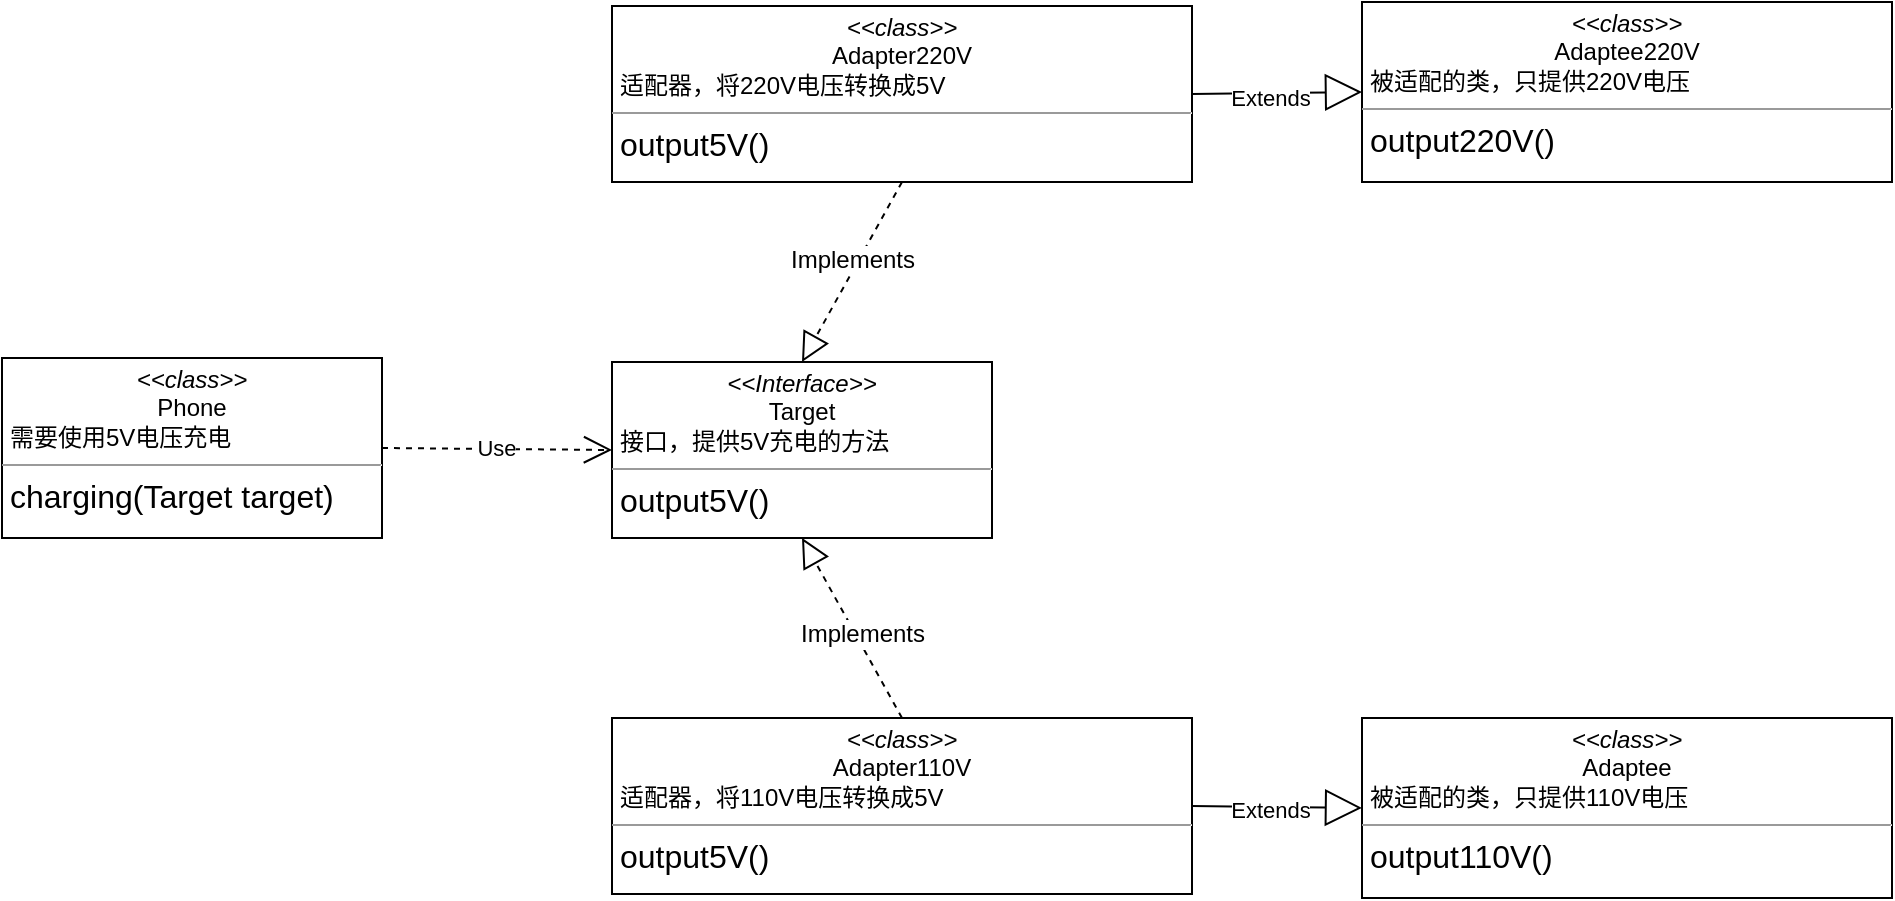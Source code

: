 <mxfile version="10.9.5" type="device"><diagram name="Page-1" id="6133507b-19e7-1e82-6fc7-422aa6c4b21f"><mxGraphModel dx="1106" dy="786" grid="1" gridSize="10" guides="1" tooltips="1" connect="1" arrows="1" fold="1" page="1" pageScale="1" pageWidth="1100" pageHeight="850" background="#ffffff" math="0" shadow="0"><root><mxCell id="0"/><mxCell id="1" parent="0"/><mxCell id="b94bc138ca980ef-1" value="&lt;p style=&quot;margin: 0px ; margin-top: 4px ; text-align: center&quot;&gt;&lt;i&gt;&amp;lt;&amp;lt;Interface&amp;gt;&amp;gt;&lt;/i&gt;&lt;br&gt;Target&lt;/p&gt;&lt;p style=&quot;margin: 0px ; margin-left: 4px&quot;&gt;接口，提供5V充电的方法&lt;/p&gt;&lt;hr size=&quot;1&quot;&gt;&lt;p style=&quot;margin: 0px ; margin-left: 4px&quot;&gt;&lt;span style=&quot;font-size: 16px&quot;&gt;output5V()&lt;/span&gt;&lt;/p&gt;" style="verticalAlign=top;align=left;overflow=fill;fontSize=12;fontFamily=Helvetica;html=1;rounded=0;shadow=0;comic=0;labelBackgroundColor=none;strokeColor=#000000;strokeWidth=1;fillColor=#ffffff;" parent="1" vertex="1"><mxGeometry x="325" y="322" width="190" height="88" as="geometry"/></mxCell><mxCell id="lPvT6O7Crw7FudW4xnax-7" value="&lt;p style=&quot;margin: 0px ; margin-top: 4px ; text-align: center&quot;&gt;&lt;i&gt;&amp;lt;&amp;lt;class&amp;gt;&amp;gt;&lt;/i&gt;&lt;br&gt;Adaptee&lt;/p&gt;&lt;p style=&quot;margin: 0px ; margin-left: 4px&quot;&gt;被适配的类，只提供110V电压&lt;/p&gt;&lt;hr size=&quot;1&quot;&gt;&lt;p style=&quot;margin: 0px 0px 0px 4px ; font-size: 16px&quot;&gt;output110V()&lt;/p&gt;" style="verticalAlign=top;align=left;overflow=fill;fontSize=12;fontFamily=Helvetica;html=1;rounded=0;shadow=0;comic=0;labelBackgroundColor=none;strokeColor=#000000;strokeWidth=1;fillColor=#ffffff;" vertex="1" parent="1"><mxGeometry x="700" y="500" width="265" height="90" as="geometry"/></mxCell><mxCell id="lPvT6O7Crw7FudW4xnax-10" value="Extends" style="endArrow=block;endSize=16;endFill=0;html=1;exitX=1;exitY=0.5;exitDx=0;exitDy=0;entryX=0;entryY=0.5;entryDx=0;entryDy=0;" edge="1" parent="1" source="lPvT6O7Crw7FudW4xnax-19" target="lPvT6O7Crw7FudW4xnax-7"><mxGeometry x="-0.078" y="-2" width="160" relative="1" as="geometry"><mxPoint x="550" y="481" as="sourcePoint"/><mxPoint x="550" y="411" as="targetPoint"/><mxPoint as="offset"/></mxGeometry></mxCell><mxCell id="lPvT6O7Crw7FudW4xnax-11" value="" style="endArrow=block;dashed=1;endFill=0;endSize=12;html=1;exitX=0.5;exitY=0;exitDx=0;exitDy=0;entryX=0.5;entryY=1;entryDx=0;entryDy=0;" edge="1" parent="1" source="lPvT6O7Crw7FudW4xnax-19" target="b94bc138ca980ef-1"><mxGeometry width="160" relative="1" as="geometry"><mxPoint x="550" y="481" as="sourcePoint"/><mxPoint x="370" y="531" as="targetPoint"/></mxGeometry></mxCell><mxCell id="lPvT6O7Crw7FudW4xnax-12" value="Implements" style="text;html=1;resizable=0;points=[];align=center;verticalAlign=middle;labelBackgroundColor=#ffffff;" vertex="1" connectable="0" parent="lPvT6O7Crw7FudW4xnax-11"><mxGeometry x="-0.097" y="-3" relative="1" as="geometry"><mxPoint as="offset"/></mxGeometry></mxCell><mxCell id="lPvT6O7Crw7FudW4xnax-17" value="&lt;p style=&quot;margin: 0px ; margin-top: 4px ; text-align: center&quot;&gt;&lt;i&gt;&amp;lt;&amp;lt;class&amp;gt;&amp;gt;&lt;/i&gt;&lt;br&gt;Phone&lt;/p&gt;&lt;p style=&quot;margin: 0px ; margin-left: 4px&quot;&gt;需要使用5V电压充电&lt;/p&gt;&lt;hr size=&quot;1&quot;&gt;&lt;p style=&quot;margin: 0px ; margin-left: 4px&quot;&gt;&lt;span style=&quot;font-size: 16px&quot;&gt;charging(Target target)&lt;/span&gt;&lt;/p&gt;" style="verticalAlign=top;align=left;overflow=fill;fontSize=12;fontFamily=Helvetica;html=1;rounded=0;shadow=0;comic=0;labelBackgroundColor=none;strokeColor=#000000;strokeWidth=1;fillColor=#ffffff;" vertex="1" parent="1"><mxGeometry x="20" y="320" width="190" height="90" as="geometry"/></mxCell><mxCell id="lPvT6O7Crw7FudW4xnax-18" value="Use" style="endArrow=open;endSize=12;dashed=1;html=1;exitX=1;exitY=0.5;exitDx=0;exitDy=0;entryX=0;entryY=0.5;entryDx=0;entryDy=0;" edge="1" parent="1" source="lPvT6O7Crw7FudW4xnax-17" target="b94bc138ca980ef-1"><mxGeometry width="160" relative="1" as="geometry"><mxPoint x="230" y="491" as="sourcePoint"/><mxPoint x="320" y="571" as="targetPoint"/></mxGeometry></mxCell><mxCell id="lPvT6O7Crw7FudW4xnax-19" value="&lt;p style=&quot;margin: 0px ; margin-top: 4px ; text-align: center&quot;&gt;&lt;i&gt;&amp;lt;&amp;lt;class&amp;gt;&amp;gt;&lt;/i&gt;&lt;br&gt;Adapter110V&lt;/p&gt;&lt;p style=&quot;margin: 0px ; margin-left: 4px&quot;&gt;适配器，将110V电压转换成5V&lt;/p&gt;&lt;hr size=&quot;1&quot;&gt;&lt;p style=&quot;margin: 0px ; margin-left: 4px&quot;&gt;&lt;span style=&quot;font-size: 16px&quot;&gt;output5V()&lt;/span&gt;&lt;/p&gt;" style="verticalAlign=top;align=left;overflow=fill;fontSize=12;fontFamily=Helvetica;html=1;rounded=0;shadow=0;comic=0;labelBackgroundColor=none;strokeColor=#000000;strokeWidth=1;fillColor=#ffffff;" vertex="1" parent="1"><mxGeometry x="325" y="500" width="290" height="88" as="geometry"/></mxCell><mxCell id="lPvT6O7Crw7FudW4xnax-20" value="&lt;p style=&quot;margin: 0px ; margin-top: 4px ; text-align: center&quot;&gt;&lt;i&gt;&amp;lt;&amp;lt;class&amp;gt;&amp;gt;&lt;/i&gt;&lt;br&gt;Adaptee220V&lt;/p&gt;&lt;p style=&quot;margin: 0px ; margin-left: 4px&quot;&gt;被适配的类，只提供220V电压&lt;/p&gt;&lt;hr size=&quot;1&quot;&gt;&lt;p style=&quot;margin: 0px 0px 0px 4px ; font-size: 16px&quot;&gt;output220V()&lt;/p&gt;" style="verticalAlign=top;align=left;overflow=fill;fontSize=12;fontFamily=Helvetica;html=1;rounded=0;shadow=0;comic=0;labelBackgroundColor=none;strokeColor=#000000;strokeWidth=1;fillColor=#ffffff;" vertex="1" parent="1"><mxGeometry x="700" y="142" width="265" height="90" as="geometry"/></mxCell><mxCell id="lPvT6O7Crw7FudW4xnax-21" value="&lt;p style=&quot;margin: 0px ; margin-top: 4px ; text-align: center&quot;&gt;&lt;i&gt;&amp;lt;&amp;lt;class&amp;gt;&amp;gt;&lt;/i&gt;&lt;br&gt;Adapter220V&lt;/p&gt;&lt;p style=&quot;margin: 0px ; margin-left: 4px&quot;&gt;适配器，将220V电压转换成5V&lt;/p&gt;&lt;hr size=&quot;1&quot;&gt;&lt;p style=&quot;margin: 0px ; margin-left: 4px&quot;&gt;&lt;span style=&quot;font-size: 16px&quot;&gt;output5V()&lt;/span&gt;&lt;/p&gt;" style="verticalAlign=top;align=left;overflow=fill;fontSize=12;fontFamily=Helvetica;html=1;rounded=0;shadow=0;comic=0;labelBackgroundColor=none;strokeColor=#000000;strokeWidth=1;fillColor=#ffffff;" vertex="1" parent="1"><mxGeometry x="325" y="144" width="290" height="88" as="geometry"/></mxCell><mxCell id="lPvT6O7Crw7FudW4xnax-22" value="" style="endArrow=block;dashed=1;endFill=0;endSize=12;html=1;exitX=0.5;exitY=1;exitDx=0;exitDy=0;entryX=0.5;entryY=0;entryDx=0;entryDy=0;" edge="1" parent="1" source="lPvT6O7Crw7FudW4xnax-21" target="b94bc138ca980ef-1"><mxGeometry width="160" relative="1" as="geometry"><mxPoint x="500" y="380" as="sourcePoint"/><mxPoint x="500" y="310" as="targetPoint"/></mxGeometry></mxCell><mxCell id="lPvT6O7Crw7FudW4xnax-23" value="Implements" style="text;html=1;resizable=0;points=[];align=center;verticalAlign=middle;labelBackgroundColor=#ffffff;" vertex="1" connectable="0" parent="lPvT6O7Crw7FudW4xnax-22"><mxGeometry x="-0.097" y="-3" relative="1" as="geometry"><mxPoint as="offset"/></mxGeometry></mxCell><mxCell id="lPvT6O7Crw7FudW4xnax-24" value="Extends" style="endArrow=block;endSize=16;endFill=0;html=1;entryX=0;entryY=0.5;entryDx=0;entryDy=0;exitX=1;exitY=0.5;exitDx=0;exitDy=0;" edge="1" parent="1" source="lPvT6O7Crw7FudW4xnax-21" target="lPvT6O7Crw7FudW4xnax-20"><mxGeometry x="-0.078" y="-2" width="160" relative="1" as="geometry"><mxPoint x="660" y="150" as="sourcePoint"/><mxPoint x="695" y="181.5" as="targetPoint"/><mxPoint as="offset"/></mxGeometry></mxCell></root></mxGraphModel></diagram></mxfile>